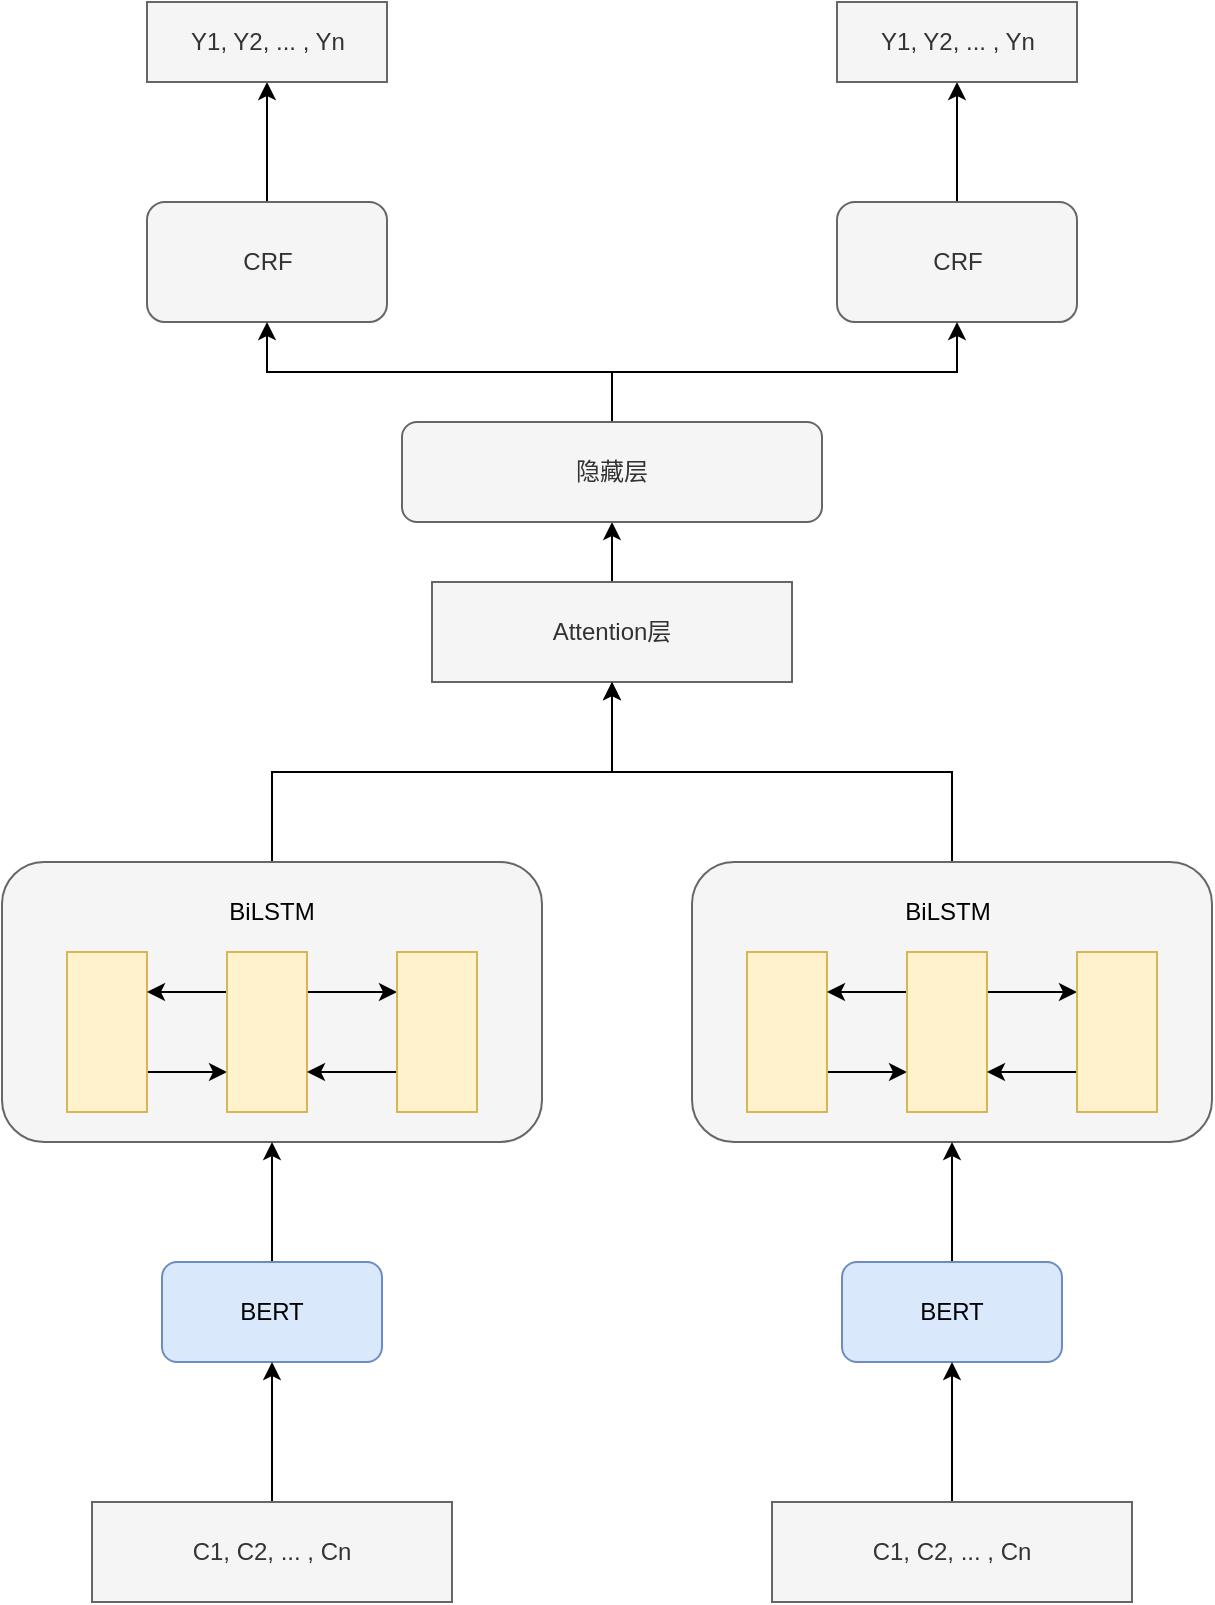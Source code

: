 <mxfile version="15.5.2" type="github">
  <diagram id="uyyuLeqQT3iIRmIX0oWP" name="Page-1">
    <mxGraphModel dx="946" dy="614" grid="1" gridSize="10" guides="1" tooltips="1" connect="1" arrows="1" fold="1" page="1" pageScale="1" pageWidth="827" pageHeight="1169" math="0" shadow="0">
      <root>
        <mxCell id="0" />
        <mxCell id="1" parent="0" />
        <mxCell id="dOx9YedeJa6BNykdINiB-3" value="&lt;p class=&quot;MsoNormal&quot; style=&quot;margin: 0cm ; font-size: 12pt ; line-height: 12pt&quot;&gt;&lt;br&gt;&lt;/p&gt;" style="text;html=1;align=center;verticalAlign=middle;resizable=0;points=[];autosize=1;strokeColor=none;" parent="1" vertex="1">
          <mxGeometry x="305" y="210" width="20" height="20" as="geometry" />
        </mxCell>
        <mxCell id="b36G0uCOuv9IbHhVNSIA-12" style="edgeStyle=orthogonalEdgeStyle;rounded=0;orthogonalLoop=1;jettySize=auto;html=1;exitX=0.5;exitY=0;exitDx=0;exitDy=0;entryX=0.5;entryY=1;entryDx=0;entryDy=0;" parent="1" source="b36G0uCOuv9IbHhVNSIA-1" target="b36G0uCOuv9IbHhVNSIA-6" edge="1">
          <mxGeometry relative="1" as="geometry" />
        </mxCell>
        <mxCell id="b36G0uCOuv9IbHhVNSIA-1" value="CRF" style="rounded=1;whiteSpace=wrap;html=1;fillColor=#f5f5f5;fontColor=#333333;strokeColor=#666666;" parent="1" vertex="1">
          <mxGeometry x="127.5" y="130" width="120" height="60" as="geometry" />
        </mxCell>
        <mxCell id="b36G0uCOuv9IbHhVNSIA-13" style="edgeStyle=orthogonalEdgeStyle;rounded=0;orthogonalLoop=1;jettySize=auto;html=1;exitX=0.5;exitY=0;exitDx=0;exitDy=0;entryX=0.5;entryY=1;entryDx=0;entryDy=0;" parent="1" source="b36G0uCOuv9IbHhVNSIA-2" target="b36G0uCOuv9IbHhVNSIA-7" edge="1">
          <mxGeometry relative="1" as="geometry" />
        </mxCell>
        <mxCell id="b36G0uCOuv9IbHhVNSIA-2" value="CRF" style="rounded=1;whiteSpace=wrap;html=1;fillColor=#f5f5f5;fontColor=#333333;strokeColor=#666666;" parent="1" vertex="1">
          <mxGeometry x="472.5" y="130" width="120" height="60" as="geometry" />
        </mxCell>
        <mxCell id="b36G0uCOuv9IbHhVNSIA-19" style="edgeStyle=orthogonalEdgeStyle;rounded=0;orthogonalLoop=1;jettySize=auto;html=1;exitX=0.5;exitY=0;exitDx=0;exitDy=0;entryX=0.5;entryY=1;entryDx=0;entryDy=0;" parent="1" source="b36G0uCOuv9IbHhVNSIA-3" target="b36G0uCOuv9IbHhVNSIA-14" edge="1">
          <mxGeometry relative="1" as="geometry" />
        </mxCell>
        <mxCell id="b36G0uCOuv9IbHhVNSIA-3" value="Attention层" style="rounded=0;whiteSpace=wrap;html=1;fillColor=#f5f5f5;fontColor=#333333;strokeColor=#666666;" parent="1" vertex="1">
          <mxGeometry x="270" y="320" width="180" height="50" as="geometry" />
        </mxCell>
        <mxCell id="b36G0uCOuv9IbHhVNSIA-17" style="edgeStyle=orthogonalEdgeStyle;rounded=0;orthogonalLoop=1;jettySize=auto;html=1;exitX=0.5;exitY=0;exitDx=0;exitDy=0;entryX=0.5;entryY=1;entryDx=0;entryDy=0;" parent="1" source="b36G0uCOuv9IbHhVNSIA-4" target="b36G0uCOuv9IbHhVNSIA-3" edge="1">
          <mxGeometry relative="1" as="geometry" />
        </mxCell>
        <mxCell id="b36G0uCOuv9IbHhVNSIA-4" value="" style="rounded=1;whiteSpace=wrap;html=1;fillColor=#f5f5f5;fontColor=#333333;strokeColor=#666666;" parent="1" vertex="1">
          <mxGeometry x="55" y="460" width="270" height="140" as="geometry" />
        </mxCell>
        <mxCell id="b36G0uCOuv9IbHhVNSIA-24" style="edgeStyle=orthogonalEdgeStyle;rounded=0;orthogonalLoop=1;jettySize=auto;html=1;exitX=0.5;exitY=0;exitDx=0;exitDy=0;entryX=0.5;entryY=1;entryDx=0;entryDy=0;" parent="1" source="b36G0uCOuv9IbHhVNSIA-5" target="b36G0uCOuv9IbHhVNSIA-3" edge="1">
          <mxGeometry relative="1" as="geometry" />
        </mxCell>
        <mxCell id="b36G0uCOuv9IbHhVNSIA-5" value="" style="rounded=1;whiteSpace=wrap;html=1;fillColor=#f5f5f5;fontColor=#333333;strokeColor=#666666;" parent="1" vertex="1">
          <mxGeometry x="400" y="460" width="260" height="140" as="geometry" />
        </mxCell>
        <mxCell id="b36G0uCOuv9IbHhVNSIA-6" value="Y1, Y2, ... , Yn" style="rounded=0;whiteSpace=wrap;html=1;fillColor=#f5f5f5;fontColor=#333333;strokeColor=#666666;" parent="1" vertex="1">
          <mxGeometry x="127.5" y="30" width="120" height="40" as="geometry" />
        </mxCell>
        <mxCell id="b36G0uCOuv9IbHhVNSIA-7" value="Y1, Y2, ... , Yn" style="rounded=0;whiteSpace=wrap;html=1;fillColor=#f5f5f5;fontColor=#333333;strokeColor=#666666;" parent="1" vertex="1">
          <mxGeometry x="472.5" y="30" width="120" height="40" as="geometry" />
        </mxCell>
        <mxCell id="b36G0uCOuv9IbHhVNSIA-20" style="edgeStyle=orthogonalEdgeStyle;rounded=0;orthogonalLoop=1;jettySize=auto;html=1;exitX=0.5;exitY=0;exitDx=0;exitDy=0;entryX=0.5;entryY=1;entryDx=0;entryDy=0;" parent="1" source="b36G0uCOuv9IbHhVNSIA-8" target="b36G0uCOuv9IbHhVNSIA-4" edge="1">
          <mxGeometry relative="1" as="geometry" />
        </mxCell>
        <mxCell id="b36G0uCOuv9IbHhVNSIA-8" value="BERT" style="rounded=1;whiteSpace=wrap;html=1;fillColor=#dae8fc;strokeColor=#6c8ebf;" parent="1" vertex="1">
          <mxGeometry x="135" y="660" width="110" height="50" as="geometry" />
        </mxCell>
        <mxCell id="b36G0uCOuv9IbHhVNSIA-21" style="edgeStyle=orthogonalEdgeStyle;rounded=0;orthogonalLoop=1;jettySize=auto;html=1;exitX=0.5;exitY=0;exitDx=0;exitDy=0;entryX=0.5;entryY=1;entryDx=0;entryDy=0;" parent="1" source="b36G0uCOuv9IbHhVNSIA-9" target="b36G0uCOuv9IbHhVNSIA-5" edge="1">
          <mxGeometry relative="1" as="geometry" />
        </mxCell>
        <mxCell id="b36G0uCOuv9IbHhVNSIA-9" value="BERT" style="rounded=1;whiteSpace=wrap;html=1;fillColor=#dae8fc;strokeColor=#6c8ebf;" parent="1" vertex="1">
          <mxGeometry x="475" y="660" width="110" height="50" as="geometry" />
        </mxCell>
        <mxCell id="b36G0uCOuv9IbHhVNSIA-22" style="edgeStyle=orthogonalEdgeStyle;rounded=0;orthogonalLoop=1;jettySize=auto;html=1;exitX=0.5;exitY=0;exitDx=0;exitDy=0;entryX=0.5;entryY=1;entryDx=0;entryDy=0;" parent="1" source="b36G0uCOuv9IbHhVNSIA-10" target="b36G0uCOuv9IbHhVNSIA-8" edge="1">
          <mxGeometry relative="1" as="geometry" />
        </mxCell>
        <mxCell id="b36G0uCOuv9IbHhVNSIA-10" value="C1, C2, ... , Cn" style="rounded=0;whiteSpace=wrap;html=1;fillColor=#f5f5f5;fontColor=#333333;strokeColor=#666666;" parent="1" vertex="1">
          <mxGeometry x="100" y="780" width="180" height="50" as="geometry" />
        </mxCell>
        <mxCell id="b36G0uCOuv9IbHhVNSIA-23" style="edgeStyle=orthogonalEdgeStyle;rounded=0;orthogonalLoop=1;jettySize=auto;html=1;exitX=0.5;exitY=0;exitDx=0;exitDy=0;entryX=0.5;entryY=1;entryDx=0;entryDy=0;" parent="1" source="b36G0uCOuv9IbHhVNSIA-11" target="b36G0uCOuv9IbHhVNSIA-9" edge="1">
          <mxGeometry relative="1" as="geometry" />
        </mxCell>
        <mxCell id="b36G0uCOuv9IbHhVNSIA-11" value="C1, C2, ... , Cn" style="rounded=0;whiteSpace=wrap;html=1;fillColor=#f5f5f5;fontColor=#333333;strokeColor=#666666;" parent="1" vertex="1">
          <mxGeometry x="440" y="780" width="180" height="50" as="geometry" />
        </mxCell>
        <mxCell id="b36G0uCOuv9IbHhVNSIA-15" style="edgeStyle=orthogonalEdgeStyle;rounded=0;orthogonalLoop=1;jettySize=auto;html=1;exitX=0.5;exitY=0;exitDx=0;exitDy=0;entryX=0.5;entryY=1;entryDx=0;entryDy=0;" parent="1" source="b36G0uCOuv9IbHhVNSIA-14" target="b36G0uCOuv9IbHhVNSIA-1" edge="1">
          <mxGeometry relative="1" as="geometry" />
        </mxCell>
        <mxCell id="b36G0uCOuv9IbHhVNSIA-16" style="edgeStyle=orthogonalEdgeStyle;rounded=0;orthogonalLoop=1;jettySize=auto;html=1;exitX=0.5;exitY=0;exitDx=0;exitDy=0;entryX=0.5;entryY=1;entryDx=0;entryDy=0;" parent="1" source="b36G0uCOuv9IbHhVNSIA-14" target="b36G0uCOuv9IbHhVNSIA-2" edge="1">
          <mxGeometry relative="1" as="geometry" />
        </mxCell>
        <mxCell id="b36G0uCOuv9IbHhVNSIA-14" value="隐藏层" style="rounded=1;whiteSpace=wrap;html=1;fillColor=#f5f5f5;fontColor=#333333;strokeColor=#666666;" parent="1" vertex="1">
          <mxGeometry x="255" y="240" width="210" height="50" as="geometry" />
        </mxCell>
        <mxCell id="b36G0uCOuv9IbHhVNSIA-29" style="edgeStyle=orthogonalEdgeStyle;rounded=0;orthogonalLoop=1;jettySize=auto;html=1;exitX=1;exitY=0.75;exitDx=0;exitDy=0;entryX=0;entryY=0.75;entryDx=0;entryDy=0;" parent="1" source="b36G0uCOuv9IbHhVNSIA-25" target="b36G0uCOuv9IbHhVNSIA-26" edge="1">
          <mxGeometry relative="1" as="geometry" />
        </mxCell>
        <mxCell id="b36G0uCOuv9IbHhVNSIA-25" value="" style="rounded=0;whiteSpace=wrap;html=1;fillColor=#fff2cc;strokeColor=#d6b656;" parent="1" vertex="1">
          <mxGeometry x="87.5" y="505" width="40" height="80" as="geometry" />
        </mxCell>
        <mxCell id="b36G0uCOuv9IbHhVNSIA-28" style="edgeStyle=orthogonalEdgeStyle;rounded=0;orthogonalLoop=1;jettySize=auto;html=1;exitX=0;exitY=0.25;exitDx=0;exitDy=0;entryX=1;entryY=0.25;entryDx=0;entryDy=0;" parent="1" source="b36G0uCOuv9IbHhVNSIA-26" target="b36G0uCOuv9IbHhVNSIA-25" edge="1">
          <mxGeometry relative="1" as="geometry" />
        </mxCell>
        <mxCell id="b36G0uCOuv9IbHhVNSIA-30" style="edgeStyle=orthogonalEdgeStyle;rounded=0;orthogonalLoop=1;jettySize=auto;html=1;exitX=1;exitY=0.25;exitDx=0;exitDy=0;entryX=0;entryY=0.25;entryDx=0;entryDy=0;" parent="1" source="b36G0uCOuv9IbHhVNSIA-26" target="b36G0uCOuv9IbHhVNSIA-27" edge="1">
          <mxGeometry relative="1" as="geometry" />
        </mxCell>
        <mxCell id="b36G0uCOuv9IbHhVNSIA-26" value="" style="rounded=0;whiteSpace=wrap;html=1;fillColor=#fff2cc;strokeColor=#d6b656;" parent="1" vertex="1">
          <mxGeometry x="167.5" y="505" width="40" height="80" as="geometry" />
        </mxCell>
        <mxCell id="b36G0uCOuv9IbHhVNSIA-31" style="edgeStyle=orthogonalEdgeStyle;rounded=0;orthogonalLoop=1;jettySize=auto;html=1;exitX=0;exitY=0.75;exitDx=0;exitDy=0;entryX=1;entryY=0.75;entryDx=0;entryDy=0;" parent="1" source="b36G0uCOuv9IbHhVNSIA-27" target="b36G0uCOuv9IbHhVNSIA-26" edge="1">
          <mxGeometry relative="1" as="geometry" />
        </mxCell>
        <mxCell id="b36G0uCOuv9IbHhVNSIA-27" value="" style="rounded=0;whiteSpace=wrap;html=1;fillColor=#fff2cc;strokeColor=#d6b656;" parent="1" vertex="1">
          <mxGeometry x="252.5" y="505" width="40" height="80" as="geometry" />
        </mxCell>
        <mxCell id="b36G0uCOuv9IbHhVNSIA-34" style="edgeStyle=orthogonalEdgeStyle;rounded=0;orthogonalLoop=1;jettySize=auto;html=1;exitX=1;exitY=0.75;exitDx=0;exitDy=0;entryX=0;entryY=0.75;entryDx=0;entryDy=0;" parent="1" source="b36G0uCOuv9IbHhVNSIA-35" target="b36G0uCOuv9IbHhVNSIA-38" edge="1">
          <mxGeometry relative="1" as="geometry" />
        </mxCell>
        <mxCell id="b36G0uCOuv9IbHhVNSIA-35" value="" style="rounded=0;whiteSpace=wrap;html=1;fillColor=#fff2cc;strokeColor=#d6b656;" parent="1" vertex="1">
          <mxGeometry x="427.5" y="505" width="40" height="80" as="geometry" />
        </mxCell>
        <mxCell id="b36G0uCOuv9IbHhVNSIA-36" style="edgeStyle=orthogonalEdgeStyle;rounded=0;orthogonalLoop=1;jettySize=auto;html=1;exitX=0;exitY=0.25;exitDx=0;exitDy=0;entryX=1;entryY=0.25;entryDx=0;entryDy=0;" parent="1" source="b36G0uCOuv9IbHhVNSIA-38" target="b36G0uCOuv9IbHhVNSIA-35" edge="1">
          <mxGeometry relative="1" as="geometry" />
        </mxCell>
        <mxCell id="b36G0uCOuv9IbHhVNSIA-37" style="edgeStyle=orthogonalEdgeStyle;rounded=0;orthogonalLoop=1;jettySize=auto;html=1;exitX=1;exitY=0.25;exitDx=0;exitDy=0;entryX=0;entryY=0.25;entryDx=0;entryDy=0;" parent="1" source="b36G0uCOuv9IbHhVNSIA-38" target="b36G0uCOuv9IbHhVNSIA-40" edge="1">
          <mxGeometry relative="1" as="geometry" />
        </mxCell>
        <mxCell id="b36G0uCOuv9IbHhVNSIA-38" value="" style="rounded=0;whiteSpace=wrap;html=1;fillColor=#fff2cc;strokeColor=#d6b656;" parent="1" vertex="1">
          <mxGeometry x="507.5" y="505" width="40" height="80" as="geometry" />
        </mxCell>
        <mxCell id="b36G0uCOuv9IbHhVNSIA-39" style="edgeStyle=orthogonalEdgeStyle;rounded=0;orthogonalLoop=1;jettySize=auto;html=1;exitX=0;exitY=0.75;exitDx=0;exitDy=0;entryX=1;entryY=0.75;entryDx=0;entryDy=0;" parent="1" source="b36G0uCOuv9IbHhVNSIA-40" target="b36G0uCOuv9IbHhVNSIA-38" edge="1">
          <mxGeometry relative="1" as="geometry" />
        </mxCell>
        <mxCell id="b36G0uCOuv9IbHhVNSIA-40" value="" style="rounded=0;whiteSpace=wrap;html=1;fillColor=#fff2cc;strokeColor=#d6b656;" parent="1" vertex="1">
          <mxGeometry x="592.5" y="505" width="40" height="80" as="geometry" />
        </mxCell>
        <mxCell id="b36G0uCOuv9IbHhVNSIA-41" value="BiLSTM" style="text;html=1;strokeColor=none;fillColor=none;align=center;verticalAlign=middle;whiteSpace=wrap;rounded=0;" parent="1" vertex="1">
          <mxGeometry x="160" y="470" width="60" height="30" as="geometry" />
        </mxCell>
        <mxCell id="b36G0uCOuv9IbHhVNSIA-42" value="BiLSTM" style="text;html=1;strokeColor=none;fillColor=none;align=center;verticalAlign=middle;whiteSpace=wrap;rounded=0;" parent="1" vertex="1">
          <mxGeometry x="497.5" y="470" width="60" height="30" as="geometry" />
        </mxCell>
      </root>
    </mxGraphModel>
  </diagram>
</mxfile>
